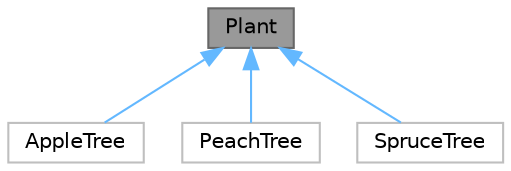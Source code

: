 digraph "Plant"
{
 // LATEX_PDF_SIZE
  bgcolor="transparent";
  edge [fontname=Helvetica,fontsize=10,labelfontname=Helvetica,labelfontsize=10];
  node [fontname=Helvetica,fontsize=10,shape=box,height=0.2,width=0.4];
  Node1 [id="Node000001",label="Plant",height=0.2,width=0.4,color="gray40", fillcolor="grey60", style="filled", fontcolor="black",tooltip="файл с классом Plant и его наследниками AppleTree, PeachTree, SpruceTree."];
  Node1 -> Node2 [id="edge1_Node000001_Node000002",dir="back",color="steelblue1",style="solid",tooltip=" "];
  Node2 [id="Node000002",label="AppleTree",height=0.2,width=0.4,color="grey75", fillcolor="white", style="filled",URL="$class_apple_tree.html",tooltip=" "];
  Node1 -> Node3 [id="edge2_Node000001_Node000003",dir="back",color="steelblue1",style="solid",tooltip=" "];
  Node3 [id="Node000003",label="PeachTree",height=0.2,width=0.4,color="grey75", fillcolor="white", style="filled",URL="$class_peach_tree.html",tooltip=" "];
  Node1 -> Node4 [id="edge3_Node000001_Node000004",dir="back",color="steelblue1",style="solid",tooltip=" "];
  Node4 [id="Node000004",label="SpruceTree",height=0.2,width=0.4,color="grey75", fillcolor="white", style="filled",URL="$class_spruce_tree.html",tooltip=" "];
}
